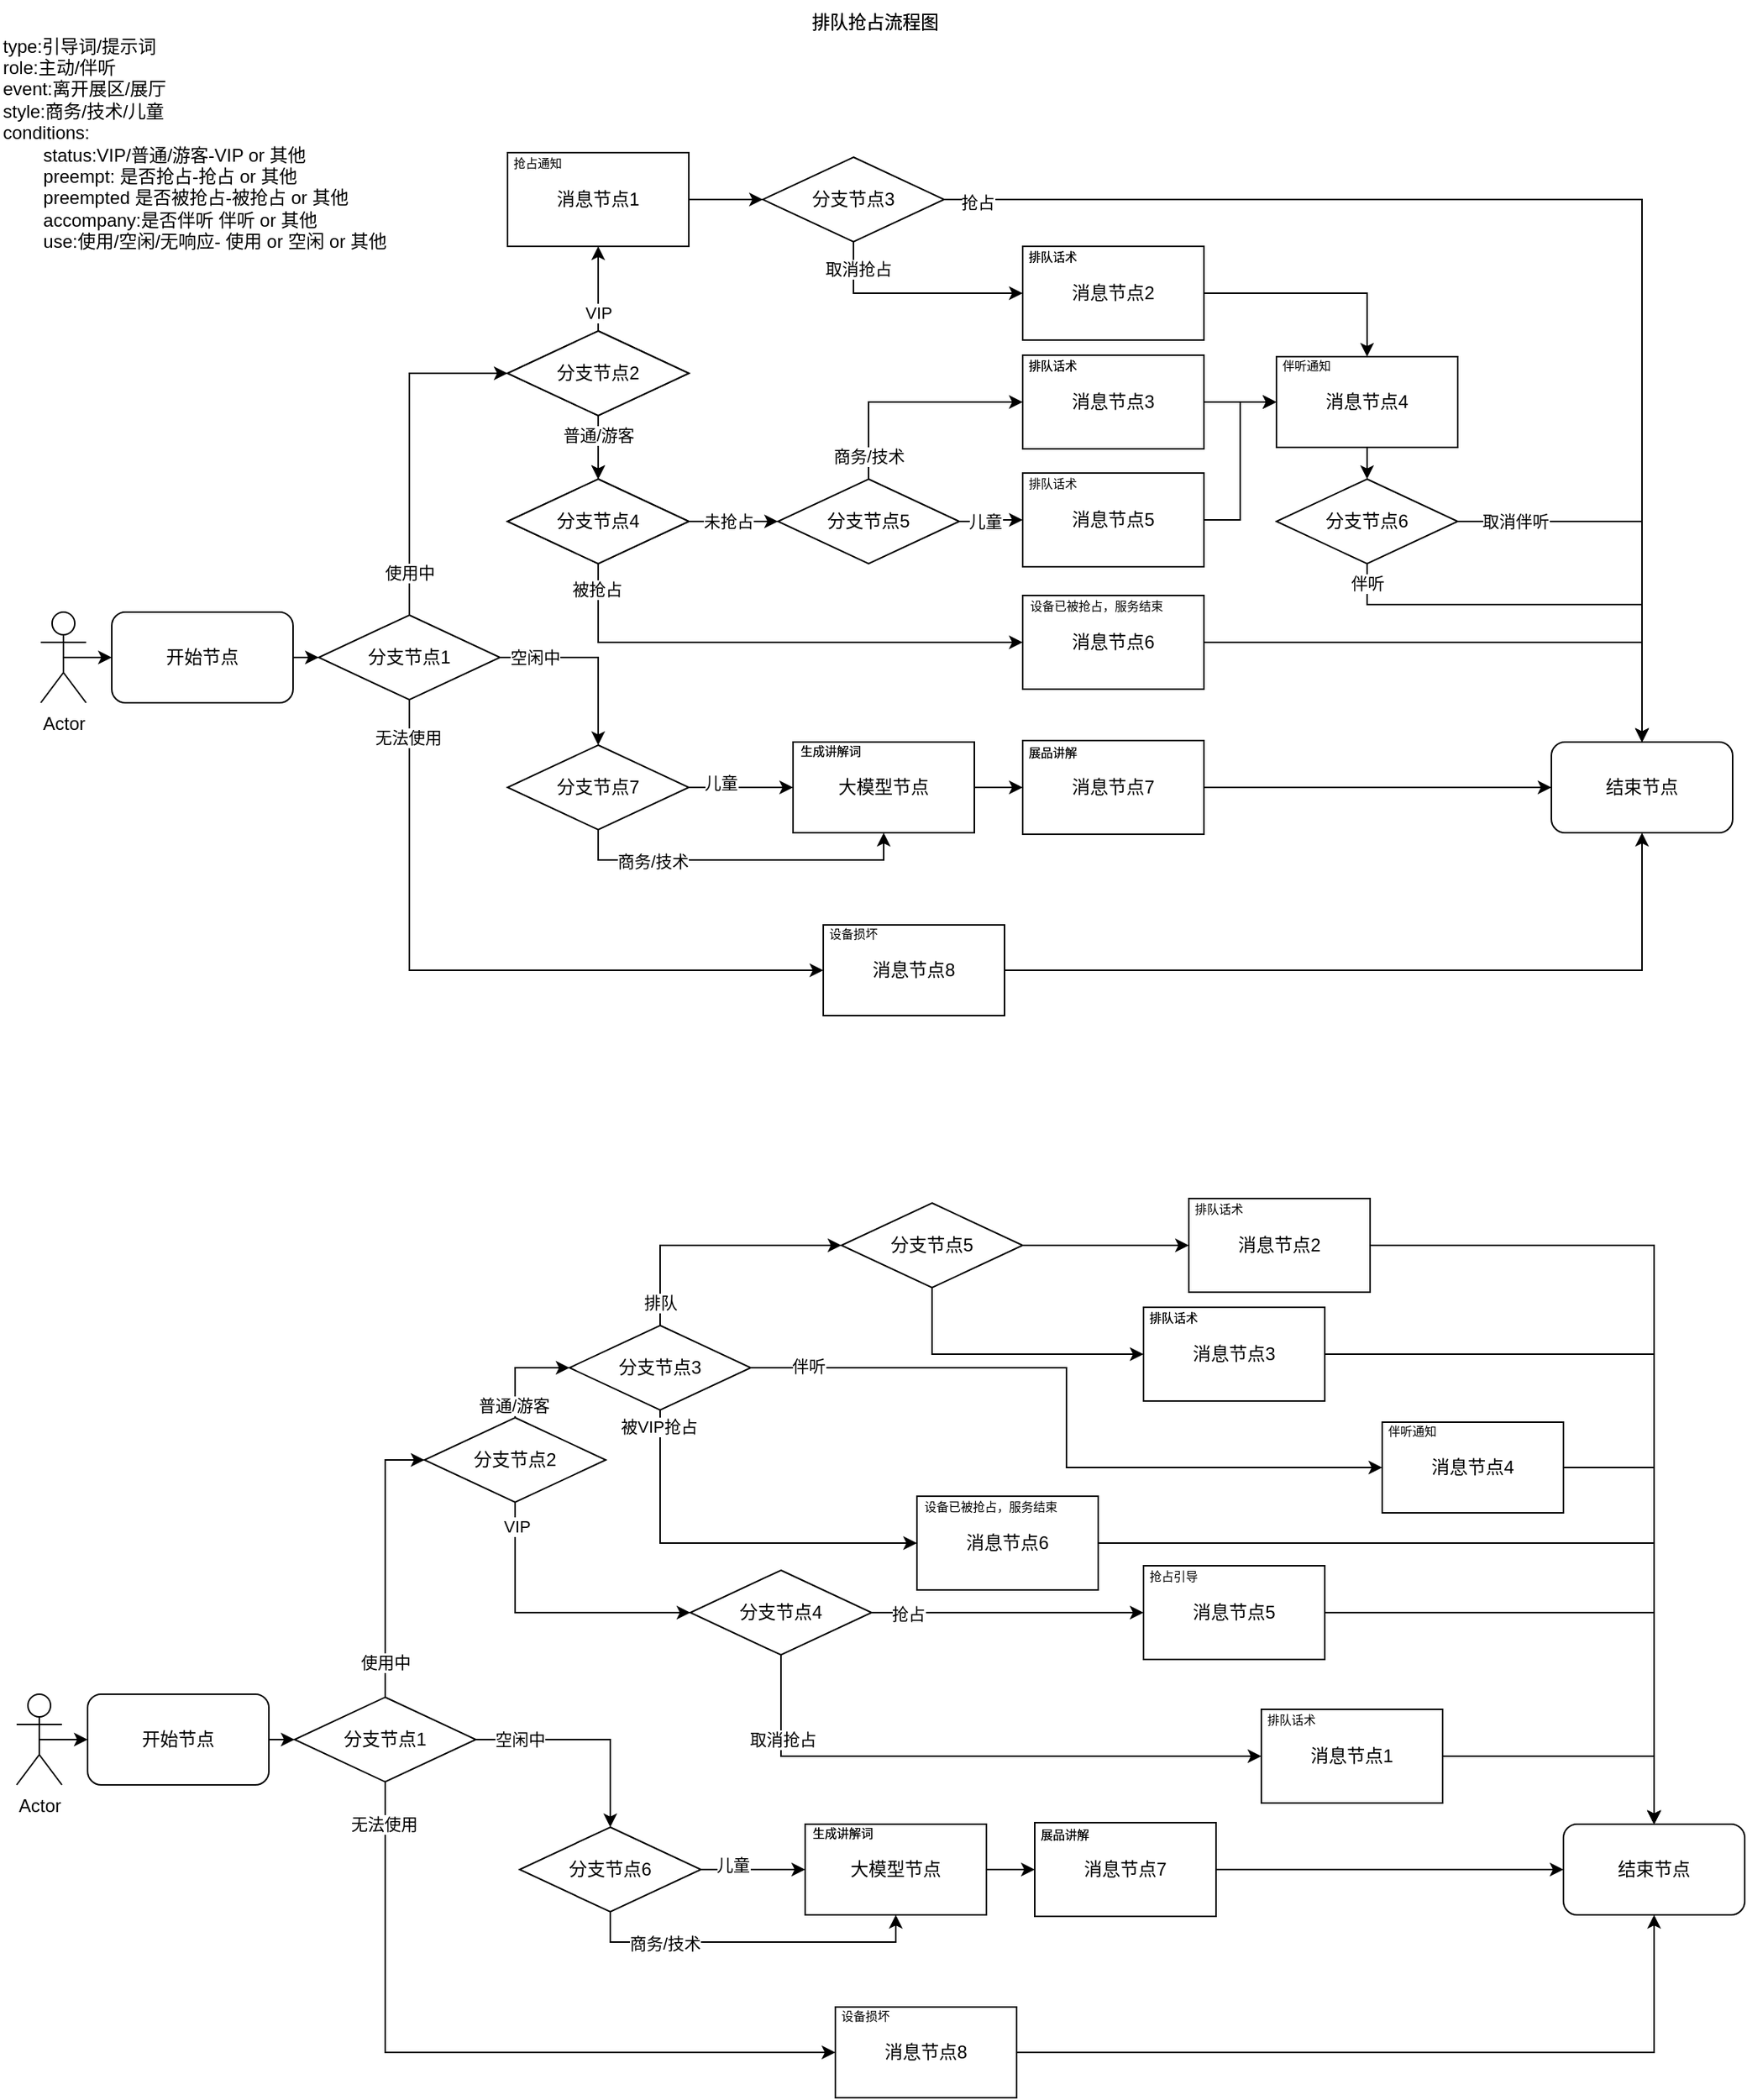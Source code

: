 <mxfile version="26.0.5">
  <diagram name="第 1 页" id="yg1hlzOl9PT2WTQdHVyk">
    <mxGraphModel dx="1728" dy="915" grid="1" gridSize="10" guides="0" tooltips="1" connect="1" arrows="1" fold="1" page="1" pageScale="1" pageWidth="1169" pageHeight="827" math="0" shadow="0">
      <root>
        <object label="" id="0">
          <mxCell />
        </object>
        <mxCell id="1" style="" parent="0" />
        <mxCell id="Mi7K5WG5HpJbJ7n9Mypf-6" style="edgeStyle=orthogonalEdgeStyle;rounded=0;orthogonalLoop=1;jettySize=auto;html=1;exitX=1;exitY=0.5;exitDx=0;exitDy=0;entryX=0;entryY=0.5;entryDx=0;entryDy=0;" parent="1" source="Mi7K5WG5HpJbJ7n9Mypf-1" target="Mi7K5WG5HpJbJ7n9Mypf-3" edge="1">
          <mxGeometry relative="1" as="geometry" />
        </mxCell>
        <mxCell id="Mi7K5WG5HpJbJ7n9Mypf-1" value="开始节点" style="rounded=1;whiteSpace=wrap;html=1;" parent="1" vertex="1">
          <mxGeometry x="79" y="405" width="120" height="60" as="geometry" />
        </mxCell>
        <mxCell id="Mi7K5WG5HpJbJ7n9Mypf-4" style="edgeStyle=orthogonalEdgeStyle;rounded=0;orthogonalLoop=1;jettySize=auto;html=1;exitX=0.5;exitY=0.5;exitDx=0;exitDy=0;exitPerimeter=0;entryX=0;entryY=0.5;entryDx=0;entryDy=0;" parent="1" source="Mi7K5WG5HpJbJ7n9Mypf-2" target="Mi7K5WG5HpJbJ7n9Mypf-1" edge="1">
          <mxGeometry relative="1" as="geometry" />
        </mxCell>
        <mxCell id="Mi7K5WG5HpJbJ7n9Mypf-2" value="Actor" style="shape=umlActor;verticalLabelPosition=bottom;verticalAlign=top;html=1;outlineConnect=0;" parent="1" vertex="1">
          <mxGeometry x="32" y="405" width="30" height="60" as="geometry" />
        </mxCell>
        <mxCell id="Mi7K5WG5HpJbJ7n9Mypf-8" style="edgeStyle=orthogonalEdgeStyle;rounded=0;orthogonalLoop=1;jettySize=auto;html=1;exitX=0.5;exitY=0;exitDx=0;exitDy=0;entryX=0;entryY=0.5;entryDx=0;entryDy=0;" parent="1" source="Mi7K5WG5HpJbJ7n9Mypf-3" target="Mi7K5WG5HpJbJ7n9Mypf-7" edge="1">
          <mxGeometry relative="1" as="geometry" />
        </mxCell>
        <mxCell id="Mi7K5WG5HpJbJ7n9Mypf-18" value="使用中" style="edgeLabel;html=1;align=center;verticalAlign=middle;resizable=0;points=[];" parent="Mi7K5WG5HpJbJ7n9Mypf-8" vertex="1" connectable="0">
          <mxGeometry x="-0.75" relative="1" as="geometry">
            <mxPoint as="offset" />
          </mxGeometry>
        </mxCell>
        <mxCell id="Mi7K5WG5HpJbJ7n9Mypf-10" style="edgeStyle=orthogonalEdgeStyle;rounded=0;orthogonalLoop=1;jettySize=auto;html=1;exitX=1;exitY=0.5;exitDx=0;exitDy=0;" parent="1" source="Mi7K5WG5HpJbJ7n9Mypf-3" target="Mi7K5WG5HpJbJ7n9Mypf-9" edge="1">
          <mxGeometry relative="1" as="geometry">
            <mxPoint x="336" y="523" as="sourcePoint" />
          </mxGeometry>
        </mxCell>
        <mxCell id="Mi7K5WG5HpJbJ7n9Mypf-19" value="空闲中" style="edgeLabel;html=1;align=center;verticalAlign=middle;resizable=0;points=[];" parent="Mi7K5WG5HpJbJ7n9Mypf-10" vertex="1" connectable="0">
          <mxGeometry x="-0.541" relative="1" as="geometry">
            <mxPoint x="-5" as="offset" />
          </mxGeometry>
        </mxCell>
        <mxCell id="Mi7K5WG5HpJbJ7n9Mypf-12" value="" style="edgeStyle=orthogonalEdgeStyle;rounded=0;orthogonalLoop=1;jettySize=auto;html=1;entryX=0;entryY=0.5;entryDx=0;entryDy=0;exitX=0.5;exitY=1;exitDx=0;exitDy=0;" parent="1" source="Mi7K5WG5HpJbJ7n9Mypf-3" target="Mi7K5WG5HpJbJ7n9Mypf-61" edge="1">
          <mxGeometry relative="1" as="geometry">
            <mxPoint x="341" y="603" as="targetPoint" />
          </mxGeometry>
        </mxCell>
        <mxCell id="Mi7K5WG5HpJbJ7n9Mypf-14" value="无法使用" style="edgeLabel;html=1;align=center;verticalAlign=middle;resizable=0;points=[];" parent="Mi7K5WG5HpJbJ7n9Mypf-12" vertex="1" connectable="0">
          <mxGeometry x="-0.706" y="-1" relative="1" as="geometry">
            <mxPoint y="-42" as="offset" />
          </mxGeometry>
        </mxCell>
        <mxCell id="Mi7K5WG5HpJbJ7n9Mypf-3" value="分支节点1" style="rhombus;whiteSpace=wrap;html=1;" parent="1" vertex="1">
          <mxGeometry x="216" y="407" width="120" height="56" as="geometry" />
        </mxCell>
        <mxCell id="Mi7K5WG5HpJbJ7n9Mypf-34" style="edgeStyle=orthogonalEdgeStyle;rounded=0;orthogonalLoop=1;jettySize=auto;html=1;exitX=0.5;exitY=1;exitDx=0;exitDy=0;entryX=0.5;entryY=0;entryDx=0;entryDy=0;" parent="1" source="Mi7K5WG5HpJbJ7n9Mypf-7" target="Mi7K5WG5HpJbJ7n9Mypf-69" edge="1">
          <mxGeometry relative="1" as="geometry">
            <mxPoint x="370" y="369" as="targetPoint" />
          </mxGeometry>
        </mxCell>
        <mxCell id="Mi7K5WG5HpJbJ7n9Mypf-36" value="普通/游客" style="edgeLabel;html=1;align=center;verticalAlign=middle;resizable=0;points=[];" parent="Mi7K5WG5HpJbJ7n9Mypf-34" vertex="1" connectable="0">
          <mxGeometry x="-0.772" relative="1" as="geometry">
            <mxPoint y="8" as="offset" />
          </mxGeometry>
        </mxCell>
        <mxCell id="Mi7K5WG5HpJbJ7n9Mypf-7" value="分支节点" style="rhombus;whiteSpace=wrap;html=1;" parent="1" vertex="1">
          <mxGeometry x="341" y="219" width="120" height="56" as="geometry" />
        </mxCell>
        <mxCell id="Mi7K5WG5HpJbJ7n9Mypf-23" style="edgeStyle=orthogonalEdgeStyle;rounded=0;orthogonalLoop=1;jettySize=auto;html=1;exitX=1;exitY=0.5;exitDx=0;exitDy=0;entryX=0;entryY=0.5;entryDx=0;entryDy=0;" parent="1" source="Mi7K5WG5HpJbJ7n9Mypf-9" target="Mi7K5WG5HpJbJ7n9Mypf-20" edge="1">
          <mxGeometry relative="1" as="geometry" />
        </mxCell>
        <mxCell id="Mi7K5WG5HpJbJ7n9Mypf-24" style="edgeStyle=orthogonalEdgeStyle;rounded=0;orthogonalLoop=1;jettySize=auto;html=1;exitX=0.5;exitY=1;exitDx=0;exitDy=0;entryX=0.5;entryY=1;entryDx=0;entryDy=0;" parent="1" source="Mi7K5WG5HpJbJ7n9Mypf-9" target="Mi7K5WG5HpJbJ7n9Mypf-20" edge="1">
          <mxGeometry relative="1" as="geometry" />
        </mxCell>
        <mxCell id="Mi7K5WG5HpJbJ7n9Mypf-25" value="儿童" style="edgeLabel;html=1;align=center;verticalAlign=middle;resizable=0;points=[];" parent="Mi7K5WG5HpJbJ7n9Mypf-24" vertex="1" connectable="0">
          <mxGeometry x="-0.57" y="1" relative="1" as="geometry">
            <mxPoint x="52" y="-50" as="offset" />
          </mxGeometry>
        </mxCell>
        <mxCell id="Ai90umAISFqosRrv_r8F-2" value="商务/技术" style="edgeLabel;html=1;align=center;verticalAlign=middle;resizable=0;points=[];" parent="Mi7K5WG5HpJbJ7n9Mypf-24" vertex="1" connectable="0">
          <mxGeometry x="-0.573" y="-1" relative="1" as="geometry">
            <mxPoint x="7" as="offset" />
          </mxGeometry>
        </mxCell>
        <mxCell id="Mi7K5WG5HpJbJ7n9Mypf-9" value="分支节点7" style="rhombus;whiteSpace=wrap;html=1;" parent="1" vertex="1">
          <mxGeometry x="341" y="493" width="120" height="56" as="geometry" />
        </mxCell>
        <mxCell id="Mi7K5WG5HpJbJ7n9Mypf-17" value="结束节点" style="rounded=1;whiteSpace=wrap;html=1;" parent="1" vertex="1">
          <mxGeometry x="1032" y="491" width="120" height="60" as="geometry" />
        </mxCell>
        <mxCell id="Mi7K5WG5HpJbJ7n9Mypf-29" style="edgeStyle=orthogonalEdgeStyle;rounded=0;orthogonalLoop=1;jettySize=auto;html=1;exitX=1;exitY=0.5;exitDx=0;exitDy=0;" parent="1" source="Mi7K5WG5HpJbJ7n9Mypf-20" target="Mi7K5WG5HpJbJ7n9Mypf-28" edge="1">
          <mxGeometry relative="1" as="geometry" />
        </mxCell>
        <mxCell id="Mi7K5WG5HpJbJ7n9Mypf-20" value="大模型节点" style="rounded=0;whiteSpace=wrap;html=1;" parent="1" vertex="1">
          <mxGeometry x="530" y="491" width="120" height="60" as="geometry" />
        </mxCell>
        <mxCell id="Mi7K5WG5HpJbJ7n9Mypf-30" style="edgeStyle=orthogonalEdgeStyle;rounded=0;orthogonalLoop=1;jettySize=auto;html=1;exitX=1;exitY=0.5;exitDx=0;exitDy=0;entryX=0;entryY=0.5;entryDx=0;entryDy=0;" parent="1" source="Mi7K5WG5HpJbJ7n9Mypf-28" target="Mi7K5WG5HpJbJ7n9Mypf-17" edge="1">
          <mxGeometry relative="1" as="geometry" />
        </mxCell>
        <mxCell id="Mi7K5WG5HpJbJ7n9Mypf-28" value="消息节点7" style="rounded=0;whiteSpace=wrap;html=1;" parent="1" vertex="1">
          <mxGeometry x="682" y="490" width="120" height="62" as="geometry" />
        </mxCell>
        <mxCell id="Mi7K5WG5HpJbJ7n9Mypf-59" style="edgeStyle=orthogonalEdgeStyle;rounded=0;orthogonalLoop=1;jettySize=auto;html=1;exitX=0.5;exitY=1;exitDx=0;exitDy=0;entryX=0;entryY=0.5;entryDx=0;entryDy=0;" parent="1" source="1wLSgyPM6Hem4SAJeHQH-82" target="Mi7K5WG5HpJbJ7n9Mypf-58" edge="1">
          <mxGeometry relative="1" as="geometry">
            <mxPoint x="590" y="203" as="sourcePoint" />
          </mxGeometry>
        </mxCell>
        <mxCell id="Mi7K5WG5HpJbJ7n9Mypf-78" value="取消抢占" style="edgeLabel;html=1;align=center;verticalAlign=middle;resizable=0;points=[];" parent="Mi7K5WG5HpJbJ7n9Mypf-59" vertex="1" connectable="0">
          <mxGeometry x="-0.61" y="-2" relative="1" as="geometry">
            <mxPoint x="5" y="-11" as="offset" />
          </mxGeometry>
        </mxCell>
        <mxCell id="Mi7K5WG5HpJbJ7n9Mypf-38" style="edgeStyle=orthogonalEdgeStyle;rounded=0;orthogonalLoop=1;jettySize=auto;html=1;exitX=1;exitY=0.5;exitDx=0;exitDy=0;entryX=0;entryY=0.5;entryDx=0;entryDy=0;" parent="1" source="Mi7K5WG5HpJbJ7n9Mypf-33" target="Mi7K5WG5HpJbJ7n9Mypf-39" edge="1">
          <mxGeometry relative="1" as="geometry">
            <mxPoint x="680" y="343.0" as="targetPoint" />
          </mxGeometry>
        </mxCell>
        <mxCell id="Mi7K5WG5HpJbJ7n9Mypf-44" value="儿童" style="edgeLabel;html=1;align=center;verticalAlign=middle;resizable=0;points=[];" parent="Mi7K5WG5HpJbJ7n9Mypf-38" vertex="1" connectable="0">
          <mxGeometry x="-0.205" y="-1" relative="1" as="geometry">
            <mxPoint y="-1" as="offset" />
          </mxGeometry>
        </mxCell>
        <mxCell id="Mi7K5WG5HpJbJ7n9Mypf-42" style="edgeStyle=orthogonalEdgeStyle;rounded=0;orthogonalLoop=1;jettySize=auto;html=1;exitX=0.5;exitY=0;exitDx=0;exitDy=0;entryX=0;entryY=0.5;entryDx=0;entryDy=0;" parent="1" source="Mi7K5WG5HpJbJ7n9Mypf-33" target="Mi7K5WG5HpJbJ7n9Mypf-41" edge="1">
          <mxGeometry relative="1" as="geometry" />
        </mxCell>
        <mxCell id="Mi7K5WG5HpJbJ7n9Mypf-43" value="商务/技术" style="edgeLabel;html=1;align=center;verticalAlign=middle;resizable=0;points=[];" parent="Mi7K5WG5HpJbJ7n9Mypf-42" vertex="1" connectable="0">
          <mxGeometry x="-0.796" relative="1" as="geometry">
            <mxPoint as="offset" />
          </mxGeometry>
        </mxCell>
        <mxCell id="Mi7K5WG5HpJbJ7n9Mypf-33" value="分支节点5" style="rhombus;whiteSpace=wrap;html=1;" parent="1" vertex="1">
          <mxGeometry x="520" y="317" width="120" height="56" as="geometry" />
        </mxCell>
        <mxCell id="1wLSgyPM6Hem4SAJeHQH-73" style="edgeStyle=orthogonalEdgeStyle;rounded=0;orthogonalLoop=1;jettySize=auto;html=1;exitX=1;exitY=0.5;exitDx=0;exitDy=0;entryX=0;entryY=0.5;entryDx=0;entryDy=0;" parent="1" source="Mi7K5WG5HpJbJ7n9Mypf-39" target="1wLSgyPM6Hem4SAJeHQH-80" edge="1">
          <mxGeometry relative="1" as="geometry">
            <mxPoint x="850" y="266" as="targetPoint" />
          </mxGeometry>
        </mxCell>
        <mxCell id="Mi7K5WG5HpJbJ7n9Mypf-39" value="消息节点5" style="rounded=0;whiteSpace=wrap;html=1;" parent="1" vertex="1">
          <mxGeometry x="682" y="313" width="120" height="62" as="geometry" />
        </mxCell>
        <mxCell id="1wLSgyPM6Hem4SAJeHQH-72" style="edgeStyle=orthogonalEdgeStyle;rounded=0;orthogonalLoop=1;jettySize=auto;html=1;exitX=1;exitY=0.5;exitDx=0;exitDy=0;entryX=0;entryY=0.5;entryDx=0;entryDy=0;" parent="1" source="Mi7K5WG5HpJbJ7n9Mypf-41" target="1wLSgyPM6Hem4SAJeHQH-80" edge="1">
          <mxGeometry relative="1" as="geometry">
            <mxPoint x="890" y="200" as="targetPoint" />
          </mxGeometry>
        </mxCell>
        <mxCell id="Mi7K5WG5HpJbJ7n9Mypf-41" value="消息节点3" style="rounded=0;whiteSpace=wrap;html=1;" parent="1" vertex="1">
          <mxGeometry x="682" y="235" width="120" height="62" as="geometry" />
        </mxCell>
        <mxCell id="Mi7K5WG5HpJbJ7n9Mypf-48" value="&lt;font style=&quot;font-size: 8px;&quot;&gt;排队话术&lt;/font&gt;" style="text;html=1;align=center;verticalAlign=middle;whiteSpace=wrap;rounded=0;" parent="1" vertex="1">
          <mxGeometry x="682" y="235" width="40" height="12" as="geometry" />
        </mxCell>
        <mxCell id="Mi7K5WG5HpJbJ7n9Mypf-50" value="&lt;font style=&quot;font-size: 8px;&quot;&gt;排队话术&lt;/font&gt;" style="text;html=1;align=center;verticalAlign=middle;whiteSpace=wrap;rounded=0;" parent="1" vertex="1">
          <mxGeometry x="682" y="313" width="40" height="12" as="geometry" />
        </mxCell>
        <mxCell id="Mi7K5WG5HpJbJ7n9Mypf-52" value="&lt;font style=&quot;font-size: 8px;&quot;&gt;展品讲解&lt;/font&gt;" style="text;html=1;align=center;verticalAlign=middle;whiteSpace=wrap;rounded=0;" parent="1" vertex="1">
          <mxGeometry x="682" y="491" width="40" height="12" as="geometry" />
        </mxCell>
        <mxCell id="Mi7K5WG5HpJbJ7n9Mypf-53" value="&lt;span style=&quot;font-size: 8px;&quot;&gt;生成讲解词&lt;/span&gt;" style="text;html=1;align=center;verticalAlign=middle;whiteSpace=wrap;rounded=0;" parent="1" vertex="1">
          <mxGeometry x="530" y="491" width="50" height="10" as="geometry" />
        </mxCell>
        <mxCell id="Mi7K5WG5HpJbJ7n9Mypf-65" style="edgeStyle=orthogonalEdgeStyle;rounded=0;orthogonalLoop=1;jettySize=auto;html=1;exitX=1;exitY=0.5;exitDx=0;exitDy=0;entryX=0.5;entryY=0;entryDx=0;entryDy=0;" parent="1" source="1wLSgyPM6Hem4SAJeHQH-82" target="Mi7K5WG5HpJbJ7n9Mypf-17" edge="1">
          <mxGeometry relative="1" as="geometry">
            <mxPoint x="1122" y="349" as="targetPoint" />
            <mxPoint x="802" y="110.0" as="sourcePoint" />
          </mxGeometry>
        </mxCell>
        <mxCell id="1wLSgyPM6Hem4SAJeHQH-87" value="抢占" style="edgeLabel;html=1;align=center;verticalAlign=middle;resizable=0;points=[];" parent="Mi7K5WG5HpJbJ7n9Mypf-65" vertex="1" connectable="0">
          <mxGeometry x="-0.96" y="-2" relative="1" as="geometry">
            <mxPoint x="5" as="offset" />
          </mxGeometry>
        </mxCell>
        <mxCell id="Mi7K5WG5HpJbJ7n9Mypf-66" style="edgeStyle=orthogonalEdgeStyle;rounded=0;orthogonalLoop=1;jettySize=auto;html=1;exitX=1;exitY=0.5;exitDx=0;exitDy=0;" parent="1" source="Mi7K5WG5HpJbJ7n9Mypf-58" target="1wLSgyPM6Hem4SAJeHQH-80" edge="1">
          <mxGeometry relative="1" as="geometry">
            <mxPoint x="1182" y="369" as="targetPoint" />
          </mxGeometry>
        </mxCell>
        <mxCell id="Mi7K5WG5HpJbJ7n9Mypf-58" value="消息节点2" style="rounded=0;whiteSpace=wrap;html=1;" parent="1" vertex="1">
          <mxGeometry x="682" y="163" width="120" height="62" as="geometry" />
        </mxCell>
        <mxCell id="Mi7K5WG5HpJbJ7n9Mypf-60" value="&lt;font style=&quot;font-size: 8px;&quot;&gt;排队话术&lt;/font&gt;" style="text;html=1;align=center;verticalAlign=middle;whiteSpace=wrap;rounded=0;" parent="1" vertex="1">
          <mxGeometry x="682" y="163" width="40" height="12" as="geometry" />
        </mxCell>
        <mxCell id="Mi7K5WG5HpJbJ7n9Mypf-61" value="消息节点8" style="rounded=0;whiteSpace=wrap;html=1;" parent="1" vertex="1">
          <mxGeometry x="550" y="612" width="120" height="60" as="geometry" />
        </mxCell>
        <mxCell id="Mi7K5WG5HpJbJ7n9Mypf-68" value="排队抢占流程图" style="text;html=1;align=center;verticalAlign=middle;whiteSpace=wrap;rounded=0;" parent="1" vertex="1">
          <mxGeometry x="527" width="115" height="30" as="geometry" />
        </mxCell>
        <mxCell id="Mi7K5WG5HpJbJ7n9Mypf-72" style="edgeStyle=orthogonalEdgeStyle;rounded=0;orthogonalLoop=1;jettySize=auto;html=1;exitX=1;exitY=0.5;exitDx=0;exitDy=0;entryX=0;entryY=0.5;entryDx=0;entryDy=0;" parent="1" source="Mi7K5WG5HpJbJ7n9Mypf-69" target="Mi7K5WG5HpJbJ7n9Mypf-33" edge="1">
          <mxGeometry relative="1" as="geometry" />
        </mxCell>
        <mxCell id="Mi7K5WG5HpJbJ7n9Mypf-77" value="未抢占" style="edgeLabel;html=1;align=center;verticalAlign=middle;resizable=0;points=[];" parent="Mi7K5WG5HpJbJ7n9Mypf-72" vertex="1" connectable="0">
          <mxGeometry x="-0.36" relative="1" as="geometry">
            <mxPoint x="7" as="offset" />
          </mxGeometry>
        </mxCell>
        <mxCell id="Mi7K5WG5HpJbJ7n9Mypf-73" style="edgeStyle=orthogonalEdgeStyle;rounded=0;orthogonalLoop=1;jettySize=auto;html=1;exitX=0.5;exitY=1;exitDx=0;exitDy=0;entryX=0;entryY=0.5;entryDx=0;entryDy=0;" parent="1" source="Mi7K5WG5HpJbJ7n9Mypf-69" target="Mi7K5WG5HpJbJ7n9Mypf-70" edge="1">
          <mxGeometry relative="1" as="geometry" />
        </mxCell>
        <mxCell id="Mi7K5WG5HpJbJ7n9Mypf-75" value="被抢占" style="edgeLabel;html=1;align=center;verticalAlign=middle;resizable=0;points=[];" parent="Mi7K5WG5HpJbJ7n9Mypf-73" vertex="1" connectable="0">
          <mxGeometry x="-0.902" y="-1" relative="1" as="geometry">
            <mxPoint as="offset" />
          </mxGeometry>
        </mxCell>
        <mxCell id="Mi7K5WG5HpJbJ7n9Mypf-69" value="分支节点" style="rhombus;whiteSpace=wrap;html=1;" parent="1" vertex="1">
          <mxGeometry x="341" y="317" width="120" height="56" as="geometry" />
        </mxCell>
        <mxCell id="Mi7K5WG5HpJbJ7n9Mypf-74" style="edgeStyle=orthogonalEdgeStyle;rounded=0;orthogonalLoop=1;jettySize=auto;html=1;exitX=1;exitY=0.5;exitDx=0;exitDy=0;entryX=0.5;entryY=0;entryDx=0;entryDy=0;" parent="1" source="Mi7K5WG5HpJbJ7n9Mypf-70" target="Mi7K5WG5HpJbJ7n9Mypf-17" edge="1">
          <mxGeometry relative="1" as="geometry" />
        </mxCell>
        <mxCell id="Mi7K5WG5HpJbJ7n9Mypf-70" value="消息节点6" style="rounded=0;whiteSpace=wrap;html=1;" parent="1" vertex="1">
          <mxGeometry x="682" y="394" width="120" height="62" as="geometry" />
        </mxCell>
        <mxCell id="Mi7K5WG5HpJbJ7n9Mypf-71" value="&lt;font style=&quot;font-size: 8px;&quot;&gt;设备已被抢占，服务结束&lt;/font&gt;" style="text;html=1;align=center;verticalAlign=middle;whiteSpace=wrap;rounded=0;" parent="1" vertex="1">
          <mxGeometry x="682" y="394" width="98" height="12" as="geometry" />
        </mxCell>
        <mxCell id="Mi7K5WG5HpJbJ7n9Mypf-87" style="edgeStyle=orthogonalEdgeStyle;rounded=0;orthogonalLoop=1;jettySize=auto;html=1;exitX=0.5;exitY=1;exitDx=0;exitDy=0;entryX=0.5;entryY=0;entryDx=0;entryDy=0;" parent="1" source="1wLSgyPM6Hem4SAJeHQH-77" target="Mi7K5WG5HpJbJ7n9Mypf-17" edge="1">
          <mxGeometry relative="1" as="geometry">
            <mxPoint x="990" y="305" as="sourcePoint" />
            <Array as="points">
              <mxPoint x="910" y="400" />
              <mxPoint x="1092" y="400" />
            </Array>
          </mxGeometry>
        </mxCell>
        <mxCell id="1wLSgyPM6Hem4SAJeHQH-88" value="伴听" style="edgeLabel;html=1;align=center;verticalAlign=middle;resizable=0;points=[];" parent="Mi7K5WG5HpJbJ7n9Mypf-87" vertex="1" connectable="0">
          <mxGeometry x="-0.912" relative="1" as="geometry">
            <mxPoint as="offset" />
          </mxGeometry>
        </mxCell>
        <mxCell id="1wLSgyPM6Hem4SAJeHQH-12" style="edgeStyle=orthogonalEdgeStyle;rounded=0;orthogonalLoop=1;jettySize=auto;html=1;exitX=0.5;exitY=0;exitDx=0;exitDy=0;entryX=0.5;entryY=1;entryDx=0;entryDy=0;" parent="1" source="1wLSgyPM6Hem4SAJeHQH-16" target="1wLSgyPM6Hem4SAJeHQH-83" edge="1">
          <mxGeometry relative="1" as="geometry">
            <mxPoint x="461" y="193" as="targetPoint" />
          </mxGeometry>
        </mxCell>
        <mxCell id="1wLSgyPM6Hem4SAJeHQH-13" value="VIP" style="edgeLabel;html=1;align=center;verticalAlign=middle;resizable=0;points=[];" parent="1wLSgyPM6Hem4SAJeHQH-12" vertex="1" connectable="0">
          <mxGeometry x="-0.816" relative="1" as="geometry">
            <mxPoint y="-7" as="offset" />
          </mxGeometry>
        </mxCell>
        <mxCell id="1wLSgyPM6Hem4SAJeHQH-14" style="edgeStyle=orthogonalEdgeStyle;rounded=0;orthogonalLoop=1;jettySize=auto;html=1;exitX=0.5;exitY=1;exitDx=0;exitDy=0;entryX=0.5;entryY=0;entryDx=0;entryDy=0;" parent="1" source="1wLSgyPM6Hem4SAJeHQH-16" target="1wLSgyPM6Hem4SAJeHQH-59" edge="1">
          <mxGeometry relative="1" as="geometry">
            <mxPoint x="370" y="369" as="targetPoint" />
          </mxGeometry>
        </mxCell>
        <mxCell id="1wLSgyPM6Hem4SAJeHQH-15" value="普通/游客" style="edgeLabel;html=1;align=center;verticalAlign=middle;resizable=0;points=[];" parent="1wLSgyPM6Hem4SAJeHQH-14" vertex="1" connectable="0">
          <mxGeometry x="-0.772" relative="1" as="geometry">
            <mxPoint y="8" as="offset" />
          </mxGeometry>
        </mxCell>
        <mxCell id="1wLSgyPM6Hem4SAJeHQH-16" value="分支节点2" style="rhombus;whiteSpace=wrap;html=1;" parent="1" vertex="1">
          <mxGeometry x="341" y="219" width="120" height="56" as="geometry" />
        </mxCell>
        <mxCell id="1wLSgyPM6Hem4SAJeHQH-41" value="&lt;font style=&quot;font-size: 8px;&quot;&gt;排队话术&lt;/font&gt;" style="text;html=1;align=center;verticalAlign=middle;whiteSpace=wrap;rounded=0;" parent="1" vertex="1">
          <mxGeometry x="682" y="235" width="40" height="12" as="geometry" />
        </mxCell>
        <mxCell id="1wLSgyPM6Hem4SAJeHQH-43" value="&lt;font style=&quot;font-size: 8px;&quot;&gt;展品讲解&lt;/font&gt;" style="text;html=1;align=center;verticalAlign=middle;whiteSpace=wrap;rounded=0;" parent="1" vertex="1">
          <mxGeometry x="682" y="491" width="40" height="12" as="geometry" />
        </mxCell>
        <mxCell id="1wLSgyPM6Hem4SAJeHQH-44" value="&lt;span style=&quot;font-size: 8px;&quot;&gt;生成讲解词&lt;/span&gt;" style="text;html=1;align=center;verticalAlign=middle;whiteSpace=wrap;rounded=0;" parent="1" vertex="1">
          <mxGeometry x="530" y="491" width="50" height="10" as="geometry" />
        </mxCell>
        <mxCell id="1wLSgyPM6Hem4SAJeHQH-50" value="&lt;font style=&quot;font-size: 8px;&quot;&gt;排队话术&lt;/font&gt;" style="text;html=1;align=center;verticalAlign=middle;whiteSpace=wrap;rounded=0;" parent="1" vertex="1">
          <mxGeometry x="682" y="163" width="40" height="12" as="geometry" />
        </mxCell>
        <mxCell id="1wLSgyPM6Hem4SAJeHQH-78" style="edgeStyle=orthogonalEdgeStyle;rounded=0;orthogonalLoop=1;jettySize=auto;html=1;exitX=1;exitY=0.5;exitDx=0;exitDy=0;entryX=0.5;entryY=1;entryDx=0;entryDy=0;" parent="1" source="Mi7K5WG5HpJbJ7n9Mypf-61" target="Mi7K5WG5HpJbJ7n9Mypf-17" edge="1">
          <mxGeometry relative="1" as="geometry">
            <mxPoint x="670" y="660" as="sourcePoint" />
          </mxGeometry>
        </mxCell>
        <mxCell id="1wLSgyPM6Hem4SAJeHQH-53" value="&lt;font style=&quot;font-size: 8px;&quot;&gt;设备损坏&lt;/font&gt;" style="text;html=1;align=center;verticalAlign=middle;whiteSpace=wrap;rounded=0;" parent="1" vertex="1">
          <mxGeometry x="550" y="612" width="40" height="10" as="geometry" />
        </mxCell>
        <mxCell id="1wLSgyPM6Hem4SAJeHQH-54" value="排队抢占流程图" style="text;html=1;align=center;verticalAlign=middle;whiteSpace=wrap;rounded=0;" parent="1" vertex="1">
          <mxGeometry x="527" width="115" height="30" as="geometry" />
        </mxCell>
        <mxCell id="1wLSgyPM6Hem4SAJeHQH-59" value="分支节点4" style="rhombus;whiteSpace=wrap;html=1;" parent="1" vertex="1">
          <mxGeometry x="341" y="317" width="120" height="56" as="geometry" />
        </mxCell>
        <mxCell id="1wLSgyPM6Hem4SAJeHQH-63" style="edgeStyle=orthogonalEdgeStyle;rounded=0;orthogonalLoop=1;jettySize=auto;html=1;exitX=1;exitY=0.5;exitDx=0;exitDy=0;entryX=0.5;entryY=0;entryDx=0;entryDy=0;" parent="1" source="1wLSgyPM6Hem4SAJeHQH-77" target="Mi7K5WG5HpJbJ7n9Mypf-17" edge="1">
          <mxGeometry relative="1" as="geometry">
            <mxPoint x="990" y="320" as="sourcePoint" />
            <mxPoint x="1180" y="420" as="targetPoint" />
          </mxGeometry>
        </mxCell>
        <mxCell id="1wLSgyPM6Hem4SAJeHQH-64" value="取消伴听" style="edgeLabel;html=1;align=center;verticalAlign=middle;resizable=0;points=[];" parent="1wLSgyPM6Hem4SAJeHQH-63" vertex="1" connectable="0">
          <mxGeometry x="-0.772" y="-1" relative="1" as="geometry">
            <mxPoint x="7" y="-1" as="offset" />
          </mxGeometry>
        </mxCell>
        <mxCell id="1wLSgyPM6Hem4SAJeHQH-79" style="edgeStyle=orthogonalEdgeStyle;rounded=0;orthogonalLoop=1;jettySize=auto;html=1;exitX=0.5;exitY=1;exitDx=0;exitDy=0;entryX=0.5;entryY=0;entryDx=0;entryDy=0;" parent="1" target="1wLSgyPM6Hem4SAJeHQH-77" edge="1">
          <mxGeometry relative="1" as="geometry">
            <mxPoint x="910" y="296" as="sourcePoint" />
          </mxGeometry>
        </mxCell>
        <mxCell id="1wLSgyPM6Hem4SAJeHQH-77" value="分支节点6" style="rhombus;whiteSpace=wrap;html=1;" parent="1" vertex="1">
          <mxGeometry x="850" y="317" width="120" height="56" as="geometry" />
        </mxCell>
        <mxCell id="1wLSgyPM6Hem4SAJeHQH-80" value="消息节点4" style="rounded=0;whiteSpace=wrap;html=1;" parent="1" vertex="1">
          <mxGeometry x="850" y="236" width="120" height="60" as="geometry" />
        </mxCell>
        <mxCell id="1wLSgyPM6Hem4SAJeHQH-81" value="&lt;font style=&quot;font-size: 8px;&quot;&gt;伴听通知&lt;/font&gt;" style="text;html=1;align=center;verticalAlign=middle;whiteSpace=wrap;rounded=0;" parent="1" vertex="1">
          <mxGeometry x="850" y="235" width="40" height="12" as="geometry" />
        </mxCell>
        <mxCell id="1wLSgyPM6Hem4SAJeHQH-82" value="分支节点3" style="rhombus;whiteSpace=wrap;html=1;" parent="1" vertex="1">
          <mxGeometry x="510" y="104" width="120" height="56" as="geometry" />
        </mxCell>
        <mxCell id="1wLSgyPM6Hem4SAJeHQH-86" style="edgeStyle=orthogonalEdgeStyle;rounded=0;orthogonalLoop=1;jettySize=auto;html=1;exitX=1;exitY=0.5;exitDx=0;exitDy=0;entryX=0;entryY=0.5;entryDx=0;entryDy=0;" parent="1" source="1wLSgyPM6Hem4SAJeHQH-83" target="1wLSgyPM6Hem4SAJeHQH-82" edge="1">
          <mxGeometry relative="1" as="geometry" />
        </mxCell>
        <mxCell id="1wLSgyPM6Hem4SAJeHQH-83" value="消息节点1" style="rounded=0;whiteSpace=wrap;html=1;" parent="1" vertex="1">
          <mxGeometry x="341" y="101" width="120" height="62" as="geometry" />
        </mxCell>
        <mxCell id="1wLSgyPM6Hem4SAJeHQH-84" value="&lt;font style=&quot;font-size: 8px;&quot;&gt;抢占通知&lt;/font&gt;" style="text;html=1;align=center;verticalAlign=middle;whiteSpace=wrap;rounded=0;" parent="1" vertex="1">
          <mxGeometry x="341" y="101" width="40" height="12" as="geometry" />
        </mxCell>
        <mxCell id="Ui3R6bgmoIIFnqbVHPds-1" value="type:引导词/提示词&lt;div&gt;role:主动/伴听&lt;/div&gt;&lt;div&gt;event:离开展区/展厅&lt;/div&gt;&lt;div&gt;style:商务/技术/儿童&lt;br&gt;conditions:&lt;/div&gt;&lt;div&gt;&lt;span style=&quot;white-space: pre;&quot;&gt;&#x9;&lt;/span&gt;status:VIP/普通/游客-VIP or 其他&lt;/div&gt;&lt;div&gt;&lt;span style=&quot;white-space: pre;&quot;&gt;&#x9;&lt;/span&gt;preempt: 是否抢占-抢占 or 其他&lt;/div&gt;&lt;div&gt;&lt;span style=&quot;white-space: pre;&quot;&gt;&#x9;&lt;/span&gt;preempted 是否被抢占-被抢占 or 其他&lt;br&gt;&lt;/div&gt;&lt;div&gt;&lt;span style=&quot;white-space: pre;&quot;&gt;&#x9;&lt;/span&gt;accompany:是否伴听 伴听 or 其他&lt;/div&gt;&lt;div&gt;&lt;span style=&quot;white-space: pre;&quot;&gt;&#x9;&lt;/span&gt;use:使用/空闲/无响应- 使用 or 空闲 or 其他&lt;/div&gt;" style="text;html=1;align=left;verticalAlign=middle;resizable=0;points=[];autosize=1;strokeColor=none;fillColor=none;" parent="1" vertex="1">
          <mxGeometry x="5" y="15" width="280" height="160" as="geometry" />
        </mxCell>
        <mxCell id="i1MSV0jCWOu87I4LwM3I-1" style="edgeStyle=orthogonalEdgeStyle;rounded=0;orthogonalLoop=1;jettySize=auto;html=1;exitX=1;exitY=0.5;exitDx=0;exitDy=0;entryX=0;entryY=0.5;entryDx=0;entryDy=0;" edge="1" parent="1" source="i1MSV0jCWOu87I4LwM3I-2" target="i1MSV0jCWOu87I4LwM3I-11">
          <mxGeometry relative="1" as="geometry" />
        </mxCell>
        <mxCell id="i1MSV0jCWOu87I4LwM3I-2" value="开始节点" style="rounded=1;whiteSpace=wrap;html=1;" vertex="1" parent="1">
          <mxGeometry x="63" y="1121" width="120" height="60" as="geometry" />
        </mxCell>
        <mxCell id="i1MSV0jCWOu87I4LwM3I-3" style="edgeStyle=orthogonalEdgeStyle;rounded=0;orthogonalLoop=1;jettySize=auto;html=1;exitX=0.5;exitY=0.5;exitDx=0;exitDy=0;exitPerimeter=0;entryX=0;entryY=0.5;entryDx=0;entryDy=0;" edge="1" parent="1" source="i1MSV0jCWOu87I4LwM3I-4" target="i1MSV0jCWOu87I4LwM3I-2">
          <mxGeometry relative="1" as="geometry" />
        </mxCell>
        <mxCell id="i1MSV0jCWOu87I4LwM3I-4" value="Actor" style="shape=umlActor;verticalLabelPosition=bottom;verticalAlign=top;html=1;outlineConnect=0;" vertex="1" parent="1">
          <mxGeometry x="16" y="1121" width="30" height="60" as="geometry" />
        </mxCell>
        <mxCell id="i1MSV0jCWOu87I4LwM3I-7" style="edgeStyle=orthogonalEdgeStyle;rounded=0;orthogonalLoop=1;jettySize=auto;html=1;exitX=1;exitY=0.5;exitDx=0;exitDy=0;" edge="1" parent="1" source="i1MSV0jCWOu87I4LwM3I-11" target="i1MSV0jCWOu87I4LwM3I-19">
          <mxGeometry relative="1" as="geometry">
            <mxPoint x="344" y="1239" as="sourcePoint" />
          </mxGeometry>
        </mxCell>
        <mxCell id="i1MSV0jCWOu87I4LwM3I-8" value="空闲中" style="edgeLabel;html=1;align=center;verticalAlign=middle;resizable=0;points=[];" vertex="1" connectable="0" parent="i1MSV0jCWOu87I4LwM3I-7">
          <mxGeometry x="-0.541" relative="1" as="geometry">
            <mxPoint x="-5" as="offset" />
          </mxGeometry>
        </mxCell>
        <mxCell id="i1MSV0jCWOu87I4LwM3I-9" value="" style="edgeStyle=orthogonalEdgeStyle;rounded=0;orthogonalLoop=1;jettySize=auto;html=1;entryX=0;entryY=0.5;entryDx=0;entryDy=0;exitX=0.5;exitY=1;exitDx=0;exitDy=0;" edge="1" parent="1" source="i1MSV0jCWOu87I4LwM3I-11" target="i1MSV0jCWOu87I4LwM3I-45">
          <mxGeometry relative="1" as="geometry">
            <mxPoint x="349" y="1319" as="targetPoint" />
          </mxGeometry>
        </mxCell>
        <mxCell id="i1MSV0jCWOu87I4LwM3I-10" value="无法使用" style="edgeLabel;html=1;align=center;verticalAlign=middle;resizable=0;points=[];" vertex="1" connectable="0" parent="i1MSV0jCWOu87I4LwM3I-9">
          <mxGeometry x="-0.706" y="-1" relative="1" as="geometry">
            <mxPoint y="-42" as="offset" />
          </mxGeometry>
        </mxCell>
        <mxCell id="i1MSV0jCWOu87I4LwM3I-11" value="分支节点1" style="rhombus;whiteSpace=wrap;html=1;" vertex="1" parent="1">
          <mxGeometry x="200" y="1123" width="120" height="56" as="geometry" />
        </mxCell>
        <mxCell id="i1MSV0jCWOu87I4LwM3I-15" style="edgeStyle=orthogonalEdgeStyle;rounded=0;orthogonalLoop=1;jettySize=auto;html=1;exitX=1;exitY=0.5;exitDx=0;exitDy=0;entryX=0;entryY=0.5;entryDx=0;entryDy=0;" edge="1" parent="1" source="i1MSV0jCWOu87I4LwM3I-19" target="i1MSV0jCWOu87I4LwM3I-22">
          <mxGeometry relative="1" as="geometry" />
        </mxCell>
        <mxCell id="i1MSV0jCWOu87I4LwM3I-16" style="edgeStyle=orthogonalEdgeStyle;rounded=0;orthogonalLoop=1;jettySize=auto;html=1;exitX=0.5;exitY=1;exitDx=0;exitDy=0;entryX=0.5;entryY=1;entryDx=0;entryDy=0;" edge="1" parent="1" source="i1MSV0jCWOu87I4LwM3I-19" target="i1MSV0jCWOu87I4LwM3I-22">
          <mxGeometry relative="1" as="geometry" />
        </mxCell>
        <mxCell id="i1MSV0jCWOu87I4LwM3I-17" value="儿童" style="edgeLabel;html=1;align=center;verticalAlign=middle;resizable=0;points=[];" vertex="1" connectable="0" parent="i1MSV0jCWOu87I4LwM3I-16">
          <mxGeometry x="-0.57" y="1" relative="1" as="geometry">
            <mxPoint x="52" y="-50" as="offset" />
          </mxGeometry>
        </mxCell>
        <mxCell id="i1MSV0jCWOu87I4LwM3I-18" value="商务/技术" style="edgeLabel;html=1;align=center;verticalAlign=middle;resizable=0;points=[];" vertex="1" connectable="0" parent="i1MSV0jCWOu87I4LwM3I-16">
          <mxGeometry x="-0.573" y="-1" relative="1" as="geometry">
            <mxPoint x="7" as="offset" />
          </mxGeometry>
        </mxCell>
        <mxCell id="i1MSV0jCWOu87I4LwM3I-19" value="分支节点6" style="rhombus;whiteSpace=wrap;html=1;" vertex="1" parent="1">
          <mxGeometry x="349" y="1209" width="120" height="56" as="geometry" />
        </mxCell>
        <mxCell id="i1MSV0jCWOu87I4LwM3I-20" value="结束节点" style="rounded=1;whiteSpace=wrap;html=1;" vertex="1" parent="1">
          <mxGeometry x="1040" y="1207" width="120" height="60" as="geometry" />
        </mxCell>
        <mxCell id="i1MSV0jCWOu87I4LwM3I-21" style="edgeStyle=orthogonalEdgeStyle;rounded=0;orthogonalLoop=1;jettySize=auto;html=1;exitX=1;exitY=0.5;exitDx=0;exitDy=0;" edge="1" parent="1" source="i1MSV0jCWOu87I4LwM3I-22" target="i1MSV0jCWOu87I4LwM3I-24">
          <mxGeometry relative="1" as="geometry" />
        </mxCell>
        <mxCell id="i1MSV0jCWOu87I4LwM3I-22" value="大模型节点" style="rounded=0;whiteSpace=wrap;html=1;" vertex="1" parent="1">
          <mxGeometry x="538" y="1207" width="120" height="60" as="geometry" />
        </mxCell>
        <mxCell id="i1MSV0jCWOu87I4LwM3I-23" style="edgeStyle=orthogonalEdgeStyle;rounded=0;orthogonalLoop=1;jettySize=auto;html=1;exitX=1;exitY=0.5;exitDx=0;exitDy=0;entryX=0;entryY=0.5;entryDx=0;entryDy=0;" edge="1" parent="1" source="i1MSV0jCWOu87I4LwM3I-24" target="i1MSV0jCWOu87I4LwM3I-20">
          <mxGeometry relative="1" as="geometry" />
        </mxCell>
        <mxCell id="i1MSV0jCWOu87I4LwM3I-24" value="消息节点7" style="rounded=0;whiteSpace=wrap;html=1;" vertex="1" parent="1">
          <mxGeometry x="690" y="1206" width="120" height="62" as="geometry" />
        </mxCell>
        <mxCell id="i1MSV0jCWOu87I4LwM3I-29" style="edgeStyle=orthogonalEdgeStyle;rounded=0;orthogonalLoop=1;jettySize=auto;html=1;exitX=0.5;exitY=1;exitDx=0;exitDy=0;entryX=0;entryY=0.5;entryDx=0;entryDy=0;" edge="1" parent="1" source="i1MSV0jCWOu87I4LwM3I-102" target="i1MSV0jCWOu87I4LwM3I-35">
          <mxGeometry relative="1" as="geometry">
            <mxPoint x="650" y="1022" as="sourcePoint" />
          </mxGeometry>
        </mxCell>
        <mxCell id="i1MSV0jCWOu87I4LwM3I-113" style="edgeStyle=orthogonalEdgeStyle;rounded=0;orthogonalLoop=1;jettySize=auto;html=1;exitX=1;exitY=0.5;exitDx=0;exitDy=0;entryX=0.5;entryY=0;entryDx=0;entryDy=0;" edge="1" parent="1" source="i1MSV0jCWOu87I4LwM3I-33" target="i1MSV0jCWOu87I4LwM3I-20">
          <mxGeometry relative="1" as="geometry" />
        </mxCell>
        <mxCell id="i1MSV0jCWOu87I4LwM3I-33" value="消息节点5" style="rounded=0;whiteSpace=wrap;html=1;" vertex="1" parent="1">
          <mxGeometry x="762" y="1036" width="120" height="62" as="geometry" />
        </mxCell>
        <mxCell id="i1MSV0jCWOu87I4LwM3I-34" style="edgeStyle=orthogonalEdgeStyle;rounded=0;orthogonalLoop=1;jettySize=auto;html=1;exitX=1;exitY=0.5;exitDx=0;exitDy=0;entryX=0.5;entryY=0;entryDx=0;entryDy=0;" edge="1" parent="1" source="i1MSV0jCWOu87I4LwM3I-35" target="i1MSV0jCWOu87I4LwM3I-20">
          <mxGeometry relative="1" as="geometry">
            <mxPoint x="898" y="905" as="targetPoint" />
          </mxGeometry>
        </mxCell>
        <mxCell id="i1MSV0jCWOu87I4LwM3I-35" value="消息节点3" style="rounded=0;whiteSpace=wrap;html=1;" vertex="1" parent="1">
          <mxGeometry x="762" y="865" width="120" height="62" as="geometry" />
        </mxCell>
        <mxCell id="i1MSV0jCWOu87I4LwM3I-36" value="&lt;font style=&quot;font-size: 8px;&quot;&gt;排队话术&lt;/font&gt;" style="text;html=1;align=center;verticalAlign=middle;whiteSpace=wrap;rounded=0;" vertex="1" parent="1">
          <mxGeometry x="762" y="865" width="40" height="12" as="geometry" />
        </mxCell>
        <mxCell id="i1MSV0jCWOu87I4LwM3I-37" value="&lt;font style=&quot;font-size: 8px;&quot;&gt;抢占引导&lt;/font&gt;" style="text;html=1;align=center;verticalAlign=middle;whiteSpace=wrap;rounded=0;" vertex="1" parent="1">
          <mxGeometry x="762" y="1036" width="40" height="12" as="geometry" />
        </mxCell>
        <mxCell id="i1MSV0jCWOu87I4LwM3I-38" value="&lt;font style=&quot;font-size: 8px;&quot;&gt;展品讲解&lt;/font&gt;" style="text;html=1;align=center;verticalAlign=middle;whiteSpace=wrap;rounded=0;" vertex="1" parent="1">
          <mxGeometry x="690" y="1207" width="40" height="12" as="geometry" />
        </mxCell>
        <mxCell id="i1MSV0jCWOu87I4LwM3I-39" value="&lt;span style=&quot;font-size: 8px;&quot;&gt;生成讲解词&lt;/span&gt;" style="text;html=1;align=center;verticalAlign=middle;whiteSpace=wrap;rounded=0;" vertex="1" parent="1">
          <mxGeometry x="538" y="1207" width="50" height="10" as="geometry" />
        </mxCell>
        <mxCell id="i1MSV0jCWOu87I4LwM3I-42" style="edgeStyle=orthogonalEdgeStyle;rounded=0;orthogonalLoop=1;jettySize=auto;html=1;exitX=1;exitY=0.5;exitDx=0;exitDy=0;entryX=0.5;entryY=0;entryDx=0;entryDy=0;" edge="1" parent="1" source="i1MSV0jCWOu87I4LwM3I-43" target="i1MSV0jCWOu87I4LwM3I-20">
          <mxGeometry relative="1" as="geometry">
            <mxPoint x="1190" y="1074" as="targetPoint" />
          </mxGeometry>
        </mxCell>
        <mxCell id="i1MSV0jCWOu87I4LwM3I-43" value="消息节点2" style="rounded=0;whiteSpace=wrap;html=1;" vertex="1" parent="1">
          <mxGeometry x="792" y="793" width="120" height="62" as="geometry" />
        </mxCell>
        <mxCell id="i1MSV0jCWOu87I4LwM3I-45" value="消息节点8" style="rounded=0;whiteSpace=wrap;html=1;" vertex="1" parent="1">
          <mxGeometry x="558" y="1328" width="120" height="60" as="geometry" />
        </mxCell>
        <mxCell id="i1MSV0jCWOu87I4LwM3I-51" style="edgeStyle=orthogonalEdgeStyle;rounded=0;orthogonalLoop=1;jettySize=auto;html=1;exitX=1;exitY=0.5;exitDx=0;exitDy=0;entryX=0.5;entryY=0;entryDx=0;entryDy=0;" edge="1" parent="1" source="i1MSV0jCWOu87I4LwM3I-52" target="i1MSV0jCWOu87I4LwM3I-20">
          <mxGeometry relative="1" as="geometry" />
        </mxCell>
        <mxCell id="i1MSV0jCWOu87I4LwM3I-52" value="消息节点6" style="rounded=0;whiteSpace=wrap;html=1;" vertex="1" parent="1">
          <mxGeometry x="612" y="990" width="120" height="62" as="geometry" />
        </mxCell>
        <mxCell id="i1MSV0jCWOu87I4LwM3I-53" value="&lt;font style=&quot;font-size: 8px;&quot;&gt;设备已被抢占，服务结束&lt;/font&gt;" style="text;html=1;align=center;verticalAlign=middle;whiteSpace=wrap;rounded=0;" vertex="1" parent="1">
          <mxGeometry x="612" y="990" width="98" height="12" as="geometry" />
        </mxCell>
        <mxCell id="i1MSV0jCWOu87I4LwM3I-61" value="&lt;font style=&quot;font-size: 8px;&quot;&gt;排队话术&lt;/font&gt;" style="text;html=1;align=center;verticalAlign=middle;whiteSpace=wrap;rounded=0;" vertex="1" parent="1">
          <mxGeometry x="762" y="865" width="40" height="12" as="geometry" />
        </mxCell>
        <mxCell id="i1MSV0jCWOu87I4LwM3I-62" value="&lt;font style=&quot;font-size: 8px;&quot;&gt;展品讲解&lt;/font&gt;" style="text;html=1;align=center;verticalAlign=middle;whiteSpace=wrap;rounded=0;" vertex="1" parent="1">
          <mxGeometry x="690" y="1207" width="40" height="12" as="geometry" />
        </mxCell>
        <mxCell id="i1MSV0jCWOu87I4LwM3I-63" value="&lt;span style=&quot;font-size: 8px;&quot;&gt;生成讲解词&lt;/span&gt;" style="text;html=1;align=center;verticalAlign=middle;whiteSpace=wrap;rounded=0;" vertex="1" parent="1">
          <mxGeometry x="538" y="1207" width="50" height="10" as="geometry" />
        </mxCell>
        <mxCell id="i1MSV0jCWOu87I4LwM3I-64" value="&lt;font style=&quot;font-size: 8px;&quot;&gt;排队话术&lt;/font&gt;" style="text;html=1;align=center;verticalAlign=middle;whiteSpace=wrap;rounded=0;" vertex="1" parent="1">
          <mxGeometry x="792" y="793" width="40" height="12" as="geometry" />
        </mxCell>
        <mxCell id="i1MSV0jCWOu87I4LwM3I-65" style="edgeStyle=orthogonalEdgeStyle;rounded=0;orthogonalLoop=1;jettySize=auto;html=1;exitX=1;exitY=0.5;exitDx=0;exitDy=0;entryX=0.5;entryY=1;entryDx=0;entryDy=0;" edge="1" parent="1" source="i1MSV0jCWOu87I4LwM3I-45" target="i1MSV0jCWOu87I4LwM3I-20">
          <mxGeometry relative="1" as="geometry">
            <mxPoint x="678" y="1376" as="sourcePoint" />
          </mxGeometry>
        </mxCell>
        <mxCell id="i1MSV0jCWOu87I4LwM3I-66" value="&lt;font style=&quot;font-size: 8px;&quot;&gt;设备损坏&lt;/font&gt;" style="text;html=1;align=center;verticalAlign=middle;whiteSpace=wrap;rounded=0;" vertex="1" parent="1">
          <mxGeometry x="558" y="1328" width="40" height="10" as="geometry" />
        </mxCell>
        <mxCell id="i1MSV0jCWOu87I4LwM3I-105" style="edgeStyle=orthogonalEdgeStyle;rounded=0;orthogonalLoop=1;jettySize=auto;html=1;exitX=1;exitY=0.5;exitDx=0;exitDy=0;entryX=0.5;entryY=0;entryDx=0;entryDy=0;" edge="1" parent="1" source="i1MSV0jCWOu87I4LwM3I-72" target="i1MSV0jCWOu87I4LwM3I-20">
          <mxGeometry relative="1" as="geometry">
            <mxPoint x="1100" y="1196" as="targetPoint" />
          </mxGeometry>
        </mxCell>
        <mxCell id="i1MSV0jCWOu87I4LwM3I-72" value="消息节点4" style="rounded=0;whiteSpace=wrap;html=1;" vertex="1" parent="1">
          <mxGeometry x="920" y="941" width="120" height="60" as="geometry" />
        </mxCell>
        <mxCell id="i1MSV0jCWOu87I4LwM3I-73" value="&lt;font style=&quot;font-size: 8px;&quot;&gt;伴听通知&lt;/font&gt;" style="text;html=1;align=center;verticalAlign=middle;whiteSpace=wrap;rounded=0;" vertex="1" parent="1">
          <mxGeometry x="920" y="940" width="40" height="12" as="geometry" />
        </mxCell>
        <mxCell id="i1MSV0jCWOu87I4LwM3I-78" value="" style="edgeStyle=orthogonalEdgeStyle;rounded=0;orthogonalLoop=1;jettySize=auto;html=1;exitX=0.5;exitY=0;exitDx=0;exitDy=0;entryX=0;entryY=0.5;entryDx=0;entryDy=0;" edge="1" parent="1" source="i1MSV0jCWOu87I4LwM3I-11" target="i1MSV0jCWOu87I4LwM3I-60">
          <mxGeometry relative="1" as="geometry">
            <mxPoint x="284" y="1112" as="sourcePoint" />
            <mxPoint x="349" y="952" as="targetPoint" />
          </mxGeometry>
        </mxCell>
        <mxCell id="i1MSV0jCWOu87I4LwM3I-79" value="使用中" style="edgeLabel;html=1;align=center;verticalAlign=middle;resizable=0;points=[];" vertex="1" connectable="0" parent="i1MSV0jCWOu87I4LwM3I-78">
          <mxGeometry x="-0.75" relative="1" as="geometry">
            <mxPoint as="offset" />
          </mxGeometry>
        </mxCell>
        <mxCell id="i1MSV0jCWOu87I4LwM3I-91" style="edgeStyle=orthogonalEdgeStyle;rounded=0;orthogonalLoop=1;jettySize=auto;html=1;exitX=0.5;exitY=0;exitDx=0;exitDy=0;entryX=0;entryY=0.5;entryDx=0;entryDy=0;" edge="1" parent="1" source="i1MSV0jCWOu87I4LwM3I-60" target="i1MSV0jCWOu87I4LwM3I-95">
          <mxGeometry relative="1" as="geometry">
            <mxPoint x="422" y="893" as="targetPoint" />
          </mxGeometry>
        </mxCell>
        <mxCell id="i1MSV0jCWOu87I4LwM3I-92" style="edgeStyle=orthogonalEdgeStyle;rounded=0;orthogonalLoop=1;jettySize=auto;html=1;exitX=0.5;exitY=1;exitDx=0;exitDy=0;entryX=0;entryY=0.5;entryDx=0;entryDy=0;" edge="1" parent="1" source="i1MSV0jCWOu87I4LwM3I-60" target="i1MSV0jCWOu87I4LwM3I-101">
          <mxGeometry relative="1" as="geometry">
            <mxPoint x="482" y="1046" as="targetPoint" />
          </mxGeometry>
        </mxCell>
        <mxCell id="i1MSV0jCWOu87I4LwM3I-94" value="VIP" style="edgeLabel;html=1;align=center;verticalAlign=middle;resizable=0;points=[];" vertex="1" connectable="0" parent="i1MSV0jCWOu87I4LwM3I-92">
          <mxGeometry x="-0.911" relative="1" as="geometry">
            <mxPoint x="1" y="7" as="offset" />
          </mxGeometry>
        </mxCell>
        <mxCell id="i1MSV0jCWOu87I4LwM3I-100" value="普通/游客" style="edgeLabel;html=1;align=center;verticalAlign=middle;resizable=0;points=[];" vertex="1" connectable="0" parent="i1MSV0jCWOu87I4LwM3I-92">
          <mxGeometry x="-0.837" y="-1" relative="1" as="geometry">
            <mxPoint y="-80" as="offset" />
          </mxGeometry>
        </mxCell>
        <mxCell id="i1MSV0jCWOu87I4LwM3I-60" value="分支节点2" style="rhombus;whiteSpace=wrap;html=1;" vertex="1" parent="1">
          <mxGeometry x="286" y="938" width="120" height="56" as="geometry" />
        </mxCell>
        <mxCell id="i1MSV0jCWOu87I4LwM3I-96" style="edgeStyle=orthogonalEdgeStyle;rounded=0;orthogonalLoop=1;jettySize=auto;html=1;exitX=0.5;exitY=0;exitDx=0;exitDy=0;entryX=0;entryY=0.5;entryDx=0;entryDy=0;" edge="1" parent="1" source="i1MSV0jCWOu87I4LwM3I-95" target="i1MSV0jCWOu87I4LwM3I-102">
          <mxGeometry relative="1" as="geometry">
            <mxPoint x="552" y="756" as="targetPoint" />
          </mxGeometry>
        </mxCell>
        <mxCell id="i1MSV0jCWOu87I4LwM3I-98" value="排队" style="edgeLabel;html=1;align=center;verticalAlign=middle;resizable=0;points=[];" vertex="1" connectable="0" parent="i1MSV0jCWOu87I4LwM3I-96">
          <mxGeometry x="-0.819" relative="1" as="geometry">
            <mxPoint as="offset" />
          </mxGeometry>
        </mxCell>
        <mxCell id="i1MSV0jCWOu87I4LwM3I-97" style="edgeStyle=orthogonalEdgeStyle;rounded=0;orthogonalLoop=1;jettySize=auto;html=1;exitX=1;exitY=0.5;exitDx=0;exitDy=0;entryX=0;entryY=0.5;entryDx=0;entryDy=0;" edge="1" parent="1" source="i1MSV0jCWOu87I4LwM3I-95" target="i1MSV0jCWOu87I4LwM3I-72">
          <mxGeometry relative="1" as="geometry">
            <mxPoint x="592" y="986" as="targetPoint" />
          </mxGeometry>
        </mxCell>
        <mxCell id="i1MSV0jCWOu87I4LwM3I-99" value="伴听" style="edgeLabel;html=1;align=center;verticalAlign=middle;resizable=0;points=[];" vertex="1" connectable="0" parent="i1MSV0jCWOu87I4LwM3I-97">
          <mxGeometry x="-0.845" y="1" relative="1" as="geometry">
            <mxPoint as="offset" />
          </mxGeometry>
        </mxCell>
        <mxCell id="i1MSV0jCWOu87I4LwM3I-108" style="edgeStyle=orthogonalEdgeStyle;rounded=0;orthogonalLoop=1;jettySize=auto;html=1;exitX=0.5;exitY=1;exitDx=0;exitDy=0;entryX=0;entryY=0.5;entryDx=0;entryDy=0;" edge="1" parent="1" source="i1MSV0jCWOu87I4LwM3I-95" target="i1MSV0jCWOu87I4LwM3I-52">
          <mxGeometry relative="1" as="geometry" />
        </mxCell>
        <mxCell id="i1MSV0jCWOu87I4LwM3I-109" value="被VIP抢占" style="edgeLabel;html=1;align=center;verticalAlign=middle;resizable=0;points=[];" vertex="1" connectable="0" parent="i1MSV0jCWOu87I4LwM3I-108">
          <mxGeometry x="-0.919" y="-1" relative="1" as="geometry">
            <mxPoint as="offset" />
          </mxGeometry>
        </mxCell>
        <mxCell id="i1MSV0jCWOu87I4LwM3I-95" value="分支节点3" style="rhombus;whiteSpace=wrap;html=1;" vertex="1" parent="1">
          <mxGeometry x="382" y="877" width="120" height="56" as="geometry" />
        </mxCell>
        <mxCell id="i1MSV0jCWOu87I4LwM3I-106" style="edgeStyle=orthogonalEdgeStyle;rounded=0;orthogonalLoop=1;jettySize=auto;html=1;exitX=1;exitY=0.5;exitDx=0;exitDy=0;" edge="1" parent="1" source="i1MSV0jCWOu87I4LwM3I-101" target="i1MSV0jCWOu87I4LwM3I-33">
          <mxGeometry relative="1" as="geometry" />
        </mxCell>
        <mxCell id="i1MSV0jCWOu87I4LwM3I-114" value="抢占" style="edgeLabel;html=1;align=center;verticalAlign=middle;resizable=0;points=[];" vertex="1" connectable="0" parent="i1MSV0jCWOu87I4LwM3I-106">
          <mxGeometry x="-0.737" y="-1" relative="1" as="geometry">
            <mxPoint as="offset" />
          </mxGeometry>
        </mxCell>
        <mxCell id="i1MSV0jCWOu87I4LwM3I-111" style="edgeStyle=orthogonalEdgeStyle;rounded=0;orthogonalLoop=1;jettySize=auto;html=1;exitX=0.5;exitY=1;exitDx=0;exitDy=0;entryX=0;entryY=0.5;entryDx=0;entryDy=0;" edge="1" parent="1" source="i1MSV0jCWOu87I4LwM3I-101" target="i1MSV0jCWOu87I4LwM3I-110">
          <mxGeometry relative="1" as="geometry">
            <mxPoint x="460" y="1133.0" as="sourcePoint" />
          </mxGeometry>
        </mxCell>
        <mxCell id="i1MSV0jCWOu87I4LwM3I-115" value="取消抢占" style="edgeLabel;html=1;align=center;verticalAlign=middle;resizable=0;points=[];" vertex="1" connectable="0" parent="i1MSV0jCWOu87I4LwM3I-111">
          <mxGeometry x="-0.71" y="1" relative="1" as="geometry">
            <mxPoint as="offset" />
          </mxGeometry>
        </mxCell>
        <mxCell id="i1MSV0jCWOu87I4LwM3I-101" value="分支节点4" style="rhombus;whiteSpace=wrap;html=1;" vertex="1" parent="1">
          <mxGeometry x="462" y="1039" width="120" height="56" as="geometry" />
        </mxCell>
        <mxCell id="i1MSV0jCWOu87I4LwM3I-103" value="" style="edgeStyle=orthogonalEdgeStyle;rounded=0;orthogonalLoop=1;jettySize=auto;html=1;entryX=0;entryY=0.5;entryDx=0;entryDy=0;" edge="1" parent="1" source="i1MSV0jCWOu87I4LwM3I-102" target="i1MSV0jCWOu87I4LwM3I-43">
          <mxGeometry relative="1" as="geometry" />
        </mxCell>
        <mxCell id="i1MSV0jCWOu87I4LwM3I-102" value="分支节点5" style="rhombus;whiteSpace=wrap;html=1;" vertex="1" parent="1">
          <mxGeometry x="562" y="796" width="120" height="56" as="geometry" />
        </mxCell>
        <mxCell id="i1MSV0jCWOu87I4LwM3I-112" style="edgeStyle=orthogonalEdgeStyle;rounded=0;orthogonalLoop=1;jettySize=auto;html=1;exitX=1;exitY=0.5;exitDx=0;exitDy=0;entryX=0.5;entryY=0;entryDx=0;entryDy=0;" edge="1" parent="1" source="i1MSV0jCWOu87I4LwM3I-110" target="i1MSV0jCWOu87I4LwM3I-20">
          <mxGeometry relative="1" as="geometry" />
        </mxCell>
        <mxCell id="i1MSV0jCWOu87I4LwM3I-110" value="消息节点1" style="rounded=0;whiteSpace=wrap;html=1;" vertex="1" parent="1">
          <mxGeometry x="840" y="1131" width="120" height="62" as="geometry" />
        </mxCell>
        <mxCell id="i1MSV0jCWOu87I4LwM3I-116" value="&lt;font style=&quot;font-size: 8px;&quot;&gt;排队话术&lt;/font&gt;" style="text;html=1;align=center;verticalAlign=middle;whiteSpace=wrap;rounded=0;" vertex="1" parent="1">
          <mxGeometry x="840" y="1131" width="40" height="12" as="geometry" />
        </mxCell>
      </root>
    </mxGraphModel>
  </diagram>
</mxfile>
